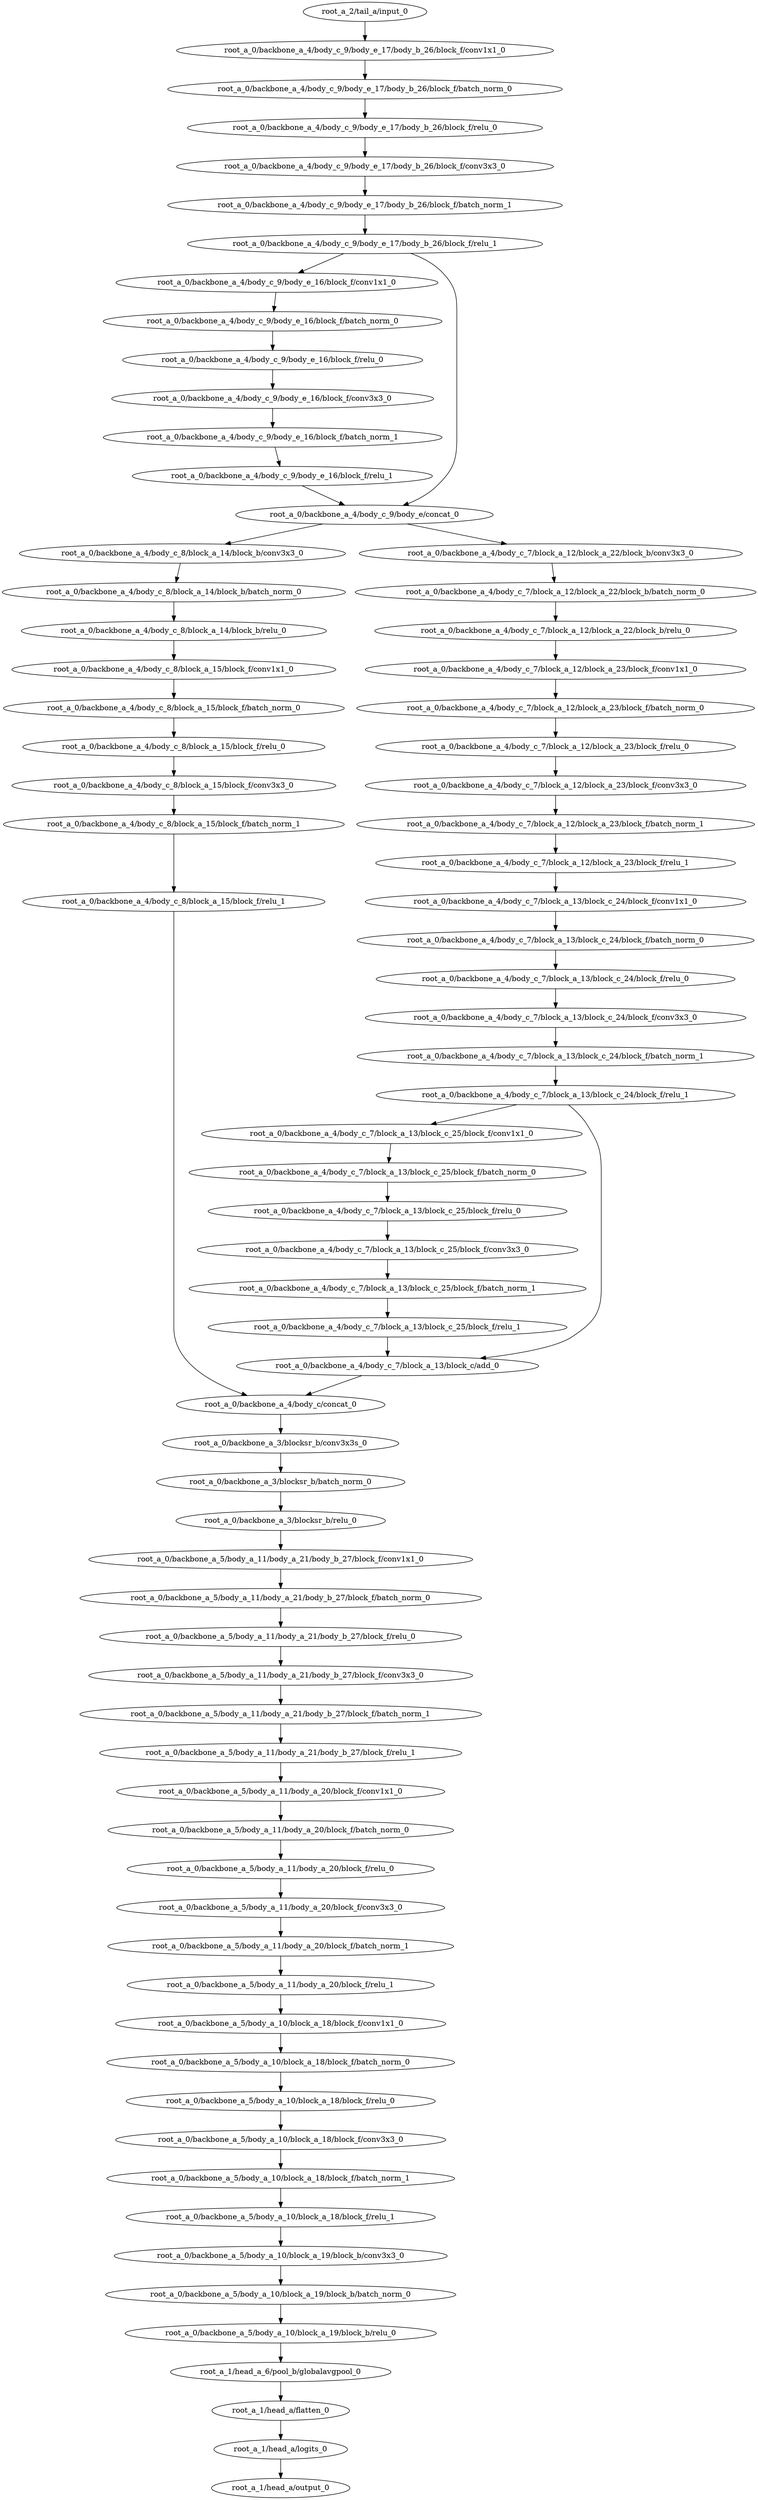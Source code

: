 digraph root_a {
	"root_a_2/tail_a/input_0"
	"root_a_0/backbone_a_4/body_c_9/body_e_17/body_b_26/block_f/conv1x1_0"
	"root_a_0/backbone_a_4/body_c_9/body_e_17/body_b_26/block_f/batch_norm_0"
	"root_a_0/backbone_a_4/body_c_9/body_e_17/body_b_26/block_f/relu_0"
	"root_a_0/backbone_a_4/body_c_9/body_e_17/body_b_26/block_f/conv3x3_0"
	"root_a_0/backbone_a_4/body_c_9/body_e_17/body_b_26/block_f/batch_norm_1"
	"root_a_0/backbone_a_4/body_c_9/body_e_17/body_b_26/block_f/relu_1"
	"root_a_0/backbone_a_4/body_c_9/body_e_16/block_f/conv1x1_0"
	"root_a_0/backbone_a_4/body_c_9/body_e_16/block_f/batch_norm_0"
	"root_a_0/backbone_a_4/body_c_9/body_e_16/block_f/relu_0"
	"root_a_0/backbone_a_4/body_c_9/body_e_16/block_f/conv3x3_0"
	"root_a_0/backbone_a_4/body_c_9/body_e_16/block_f/batch_norm_1"
	"root_a_0/backbone_a_4/body_c_9/body_e_16/block_f/relu_1"
	"root_a_0/backbone_a_4/body_c_9/body_e/concat_0"
	"root_a_0/backbone_a_4/body_c_8/block_a_14/block_b/conv3x3_0"
	"root_a_0/backbone_a_4/body_c_8/block_a_14/block_b/batch_norm_0"
	"root_a_0/backbone_a_4/body_c_8/block_a_14/block_b/relu_0"
	"root_a_0/backbone_a_4/body_c_8/block_a_15/block_f/conv1x1_0"
	"root_a_0/backbone_a_4/body_c_8/block_a_15/block_f/batch_norm_0"
	"root_a_0/backbone_a_4/body_c_8/block_a_15/block_f/relu_0"
	"root_a_0/backbone_a_4/body_c_8/block_a_15/block_f/conv3x3_0"
	"root_a_0/backbone_a_4/body_c_8/block_a_15/block_f/batch_norm_1"
	"root_a_0/backbone_a_4/body_c_8/block_a_15/block_f/relu_1"
	"root_a_0/backbone_a_4/body_c_7/block_a_12/block_a_22/block_b/conv3x3_0"
	"root_a_0/backbone_a_4/body_c_7/block_a_12/block_a_22/block_b/batch_norm_0"
	"root_a_0/backbone_a_4/body_c_7/block_a_12/block_a_22/block_b/relu_0"
	"root_a_0/backbone_a_4/body_c_7/block_a_12/block_a_23/block_f/conv1x1_0"
	"root_a_0/backbone_a_4/body_c_7/block_a_12/block_a_23/block_f/batch_norm_0"
	"root_a_0/backbone_a_4/body_c_7/block_a_12/block_a_23/block_f/relu_0"
	"root_a_0/backbone_a_4/body_c_7/block_a_12/block_a_23/block_f/conv3x3_0"
	"root_a_0/backbone_a_4/body_c_7/block_a_12/block_a_23/block_f/batch_norm_1"
	"root_a_0/backbone_a_4/body_c_7/block_a_12/block_a_23/block_f/relu_1"
	"root_a_0/backbone_a_4/body_c_7/block_a_13/block_c_24/block_f/conv1x1_0"
	"root_a_0/backbone_a_4/body_c_7/block_a_13/block_c_24/block_f/batch_norm_0"
	"root_a_0/backbone_a_4/body_c_7/block_a_13/block_c_24/block_f/relu_0"
	"root_a_0/backbone_a_4/body_c_7/block_a_13/block_c_24/block_f/conv3x3_0"
	"root_a_0/backbone_a_4/body_c_7/block_a_13/block_c_24/block_f/batch_norm_1"
	"root_a_0/backbone_a_4/body_c_7/block_a_13/block_c_24/block_f/relu_1"
	"root_a_0/backbone_a_4/body_c_7/block_a_13/block_c_25/block_f/conv1x1_0"
	"root_a_0/backbone_a_4/body_c_7/block_a_13/block_c_25/block_f/batch_norm_0"
	"root_a_0/backbone_a_4/body_c_7/block_a_13/block_c_25/block_f/relu_0"
	"root_a_0/backbone_a_4/body_c_7/block_a_13/block_c_25/block_f/conv3x3_0"
	"root_a_0/backbone_a_4/body_c_7/block_a_13/block_c_25/block_f/batch_norm_1"
	"root_a_0/backbone_a_4/body_c_7/block_a_13/block_c_25/block_f/relu_1"
	"root_a_0/backbone_a_4/body_c_7/block_a_13/block_c/add_0"
	"root_a_0/backbone_a_4/body_c/concat_0"
	"root_a_0/backbone_a_3/blocksr_b/conv3x3s_0"
	"root_a_0/backbone_a_3/blocksr_b/batch_norm_0"
	"root_a_0/backbone_a_3/blocksr_b/relu_0"
	"root_a_0/backbone_a_5/body_a_11/body_a_21/body_b_27/block_f/conv1x1_0"
	"root_a_0/backbone_a_5/body_a_11/body_a_21/body_b_27/block_f/batch_norm_0"
	"root_a_0/backbone_a_5/body_a_11/body_a_21/body_b_27/block_f/relu_0"
	"root_a_0/backbone_a_5/body_a_11/body_a_21/body_b_27/block_f/conv3x3_0"
	"root_a_0/backbone_a_5/body_a_11/body_a_21/body_b_27/block_f/batch_norm_1"
	"root_a_0/backbone_a_5/body_a_11/body_a_21/body_b_27/block_f/relu_1"
	"root_a_0/backbone_a_5/body_a_11/body_a_20/block_f/conv1x1_0"
	"root_a_0/backbone_a_5/body_a_11/body_a_20/block_f/batch_norm_0"
	"root_a_0/backbone_a_5/body_a_11/body_a_20/block_f/relu_0"
	"root_a_0/backbone_a_5/body_a_11/body_a_20/block_f/conv3x3_0"
	"root_a_0/backbone_a_5/body_a_11/body_a_20/block_f/batch_norm_1"
	"root_a_0/backbone_a_5/body_a_11/body_a_20/block_f/relu_1"
	"root_a_0/backbone_a_5/body_a_10/block_a_18/block_f/conv1x1_0"
	"root_a_0/backbone_a_5/body_a_10/block_a_18/block_f/batch_norm_0"
	"root_a_0/backbone_a_5/body_a_10/block_a_18/block_f/relu_0"
	"root_a_0/backbone_a_5/body_a_10/block_a_18/block_f/conv3x3_0"
	"root_a_0/backbone_a_5/body_a_10/block_a_18/block_f/batch_norm_1"
	"root_a_0/backbone_a_5/body_a_10/block_a_18/block_f/relu_1"
	"root_a_0/backbone_a_5/body_a_10/block_a_19/block_b/conv3x3_0"
	"root_a_0/backbone_a_5/body_a_10/block_a_19/block_b/batch_norm_0"
	"root_a_0/backbone_a_5/body_a_10/block_a_19/block_b/relu_0"
	"root_a_1/head_a_6/pool_b/globalavgpool_0"
	"root_a_1/head_a/flatten_0"
	"root_a_1/head_a/logits_0"
	"root_a_1/head_a/output_0"

	"root_a_2/tail_a/input_0" -> "root_a_0/backbone_a_4/body_c_9/body_e_17/body_b_26/block_f/conv1x1_0"
	"root_a_0/backbone_a_4/body_c_9/body_e_17/body_b_26/block_f/conv1x1_0" -> "root_a_0/backbone_a_4/body_c_9/body_e_17/body_b_26/block_f/batch_norm_0"
	"root_a_0/backbone_a_4/body_c_9/body_e_17/body_b_26/block_f/batch_norm_0" -> "root_a_0/backbone_a_4/body_c_9/body_e_17/body_b_26/block_f/relu_0"
	"root_a_0/backbone_a_4/body_c_9/body_e_17/body_b_26/block_f/relu_0" -> "root_a_0/backbone_a_4/body_c_9/body_e_17/body_b_26/block_f/conv3x3_0"
	"root_a_0/backbone_a_4/body_c_9/body_e_17/body_b_26/block_f/conv3x3_0" -> "root_a_0/backbone_a_4/body_c_9/body_e_17/body_b_26/block_f/batch_norm_1"
	"root_a_0/backbone_a_4/body_c_9/body_e_17/body_b_26/block_f/batch_norm_1" -> "root_a_0/backbone_a_4/body_c_9/body_e_17/body_b_26/block_f/relu_1"
	"root_a_0/backbone_a_4/body_c_9/body_e_17/body_b_26/block_f/relu_1" -> "root_a_0/backbone_a_4/body_c_9/body_e_16/block_f/conv1x1_0"
	"root_a_0/backbone_a_4/body_c_9/body_e_16/block_f/conv1x1_0" -> "root_a_0/backbone_a_4/body_c_9/body_e_16/block_f/batch_norm_0"
	"root_a_0/backbone_a_4/body_c_9/body_e_16/block_f/batch_norm_0" -> "root_a_0/backbone_a_4/body_c_9/body_e_16/block_f/relu_0"
	"root_a_0/backbone_a_4/body_c_9/body_e_16/block_f/relu_0" -> "root_a_0/backbone_a_4/body_c_9/body_e_16/block_f/conv3x3_0"
	"root_a_0/backbone_a_4/body_c_9/body_e_16/block_f/conv3x3_0" -> "root_a_0/backbone_a_4/body_c_9/body_e_16/block_f/batch_norm_1"
	"root_a_0/backbone_a_4/body_c_9/body_e_16/block_f/batch_norm_1" -> "root_a_0/backbone_a_4/body_c_9/body_e_16/block_f/relu_1"
	"root_a_0/backbone_a_4/body_c_9/body_e_17/body_b_26/block_f/relu_1" -> "root_a_0/backbone_a_4/body_c_9/body_e/concat_0"
	"root_a_0/backbone_a_4/body_c_9/body_e_16/block_f/relu_1" -> "root_a_0/backbone_a_4/body_c_9/body_e/concat_0"
	"root_a_0/backbone_a_4/body_c_9/body_e/concat_0" -> "root_a_0/backbone_a_4/body_c_8/block_a_14/block_b/conv3x3_0"
	"root_a_0/backbone_a_4/body_c_8/block_a_14/block_b/conv3x3_0" -> "root_a_0/backbone_a_4/body_c_8/block_a_14/block_b/batch_norm_0"
	"root_a_0/backbone_a_4/body_c_8/block_a_14/block_b/batch_norm_0" -> "root_a_0/backbone_a_4/body_c_8/block_a_14/block_b/relu_0"
	"root_a_0/backbone_a_4/body_c_8/block_a_14/block_b/relu_0" -> "root_a_0/backbone_a_4/body_c_8/block_a_15/block_f/conv1x1_0"
	"root_a_0/backbone_a_4/body_c_8/block_a_15/block_f/conv1x1_0" -> "root_a_0/backbone_a_4/body_c_8/block_a_15/block_f/batch_norm_0"
	"root_a_0/backbone_a_4/body_c_8/block_a_15/block_f/batch_norm_0" -> "root_a_0/backbone_a_4/body_c_8/block_a_15/block_f/relu_0"
	"root_a_0/backbone_a_4/body_c_8/block_a_15/block_f/relu_0" -> "root_a_0/backbone_a_4/body_c_8/block_a_15/block_f/conv3x3_0"
	"root_a_0/backbone_a_4/body_c_8/block_a_15/block_f/conv3x3_0" -> "root_a_0/backbone_a_4/body_c_8/block_a_15/block_f/batch_norm_1"
	"root_a_0/backbone_a_4/body_c_8/block_a_15/block_f/batch_norm_1" -> "root_a_0/backbone_a_4/body_c_8/block_a_15/block_f/relu_1"
	"root_a_0/backbone_a_4/body_c_9/body_e/concat_0" -> "root_a_0/backbone_a_4/body_c_7/block_a_12/block_a_22/block_b/conv3x3_0"
	"root_a_0/backbone_a_4/body_c_7/block_a_12/block_a_22/block_b/conv3x3_0" -> "root_a_0/backbone_a_4/body_c_7/block_a_12/block_a_22/block_b/batch_norm_0"
	"root_a_0/backbone_a_4/body_c_7/block_a_12/block_a_22/block_b/batch_norm_0" -> "root_a_0/backbone_a_4/body_c_7/block_a_12/block_a_22/block_b/relu_0"
	"root_a_0/backbone_a_4/body_c_7/block_a_12/block_a_22/block_b/relu_0" -> "root_a_0/backbone_a_4/body_c_7/block_a_12/block_a_23/block_f/conv1x1_0"
	"root_a_0/backbone_a_4/body_c_7/block_a_12/block_a_23/block_f/conv1x1_0" -> "root_a_0/backbone_a_4/body_c_7/block_a_12/block_a_23/block_f/batch_norm_0"
	"root_a_0/backbone_a_4/body_c_7/block_a_12/block_a_23/block_f/batch_norm_0" -> "root_a_0/backbone_a_4/body_c_7/block_a_12/block_a_23/block_f/relu_0"
	"root_a_0/backbone_a_4/body_c_7/block_a_12/block_a_23/block_f/relu_0" -> "root_a_0/backbone_a_4/body_c_7/block_a_12/block_a_23/block_f/conv3x3_0"
	"root_a_0/backbone_a_4/body_c_7/block_a_12/block_a_23/block_f/conv3x3_0" -> "root_a_0/backbone_a_4/body_c_7/block_a_12/block_a_23/block_f/batch_norm_1"
	"root_a_0/backbone_a_4/body_c_7/block_a_12/block_a_23/block_f/batch_norm_1" -> "root_a_0/backbone_a_4/body_c_7/block_a_12/block_a_23/block_f/relu_1"
	"root_a_0/backbone_a_4/body_c_7/block_a_12/block_a_23/block_f/relu_1" -> "root_a_0/backbone_a_4/body_c_7/block_a_13/block_c_24/block_f/conv1x1_0"
	"root_a_0/backbone_a_4/body_c_7/block_a_13/block_c_24/block_f/conv1x1_0" -> "root_a_0/backbone_a_4/body_c_7/block_a_13/block_c_24/block_f/batch_norm_0"
	"root_a_0/backbone_a_4/body_c_7/block_a_13/block_c_24/block_f/batch_norm_0" -> "root_a_0/backbone_a_4/body_c_7/block_a_13/block_c_24/block_f/relu_0"
	"root_a_0/backbone_a_4/body_c_7/block_a_13/block_c_24/block_f/relu_0" -> "root_a_0/backbone_a_4/body_c_7/block_a_13/block_c_24/block_f/conv3x3_0"
	"root_a_0/backbone_a_4/body_c_7/block_a_13/block_c_24/block_f/conv3x3_0" -> "root_a_0/backbone_a_4/body_c_7/block_a_13/block_c_24/block_f/batch_norm_1"
	"root_a_0/backbone_a_4/body_c_7/block_a_13/block_c_24/block_f/batch_norm_1" -> "root_a_0/backbone_a_4/body_c_7/block_a_13/block_c_24/block_f/relu_1"
	"root_a_0/backbone_a_4/body_c_7/block_a_13/block_c_24/block_f/relu_1" -> "root_a_0/backbone_a_4/body_c_7/block_a_13/block_c_25/block_f/conv1x1_0"
	"root_a_0/backbone_a_4/body_c_7/block_a_13/block_c_25/block_f/conv1x1_0" -> "root_a_0/backbone_a_4/body_c_7/block_a_13/block_c_25/block_f/batch_norm_0"
	"root_a_0/backbone_a_4/body_c_7/block_a_13/block_c_25/block_f/batch_norm_0" -> "root_a_0/backbone_a_4/body_c_7/block_a_13/block_c_25/block_f/relu_0"
	"root_a_0/backbone_a_4/body_c_7/block_a_13/block_c_25/block_f/relu_0" -> "root_a_0/backbone_a_4/body_c_7/block_a_13/block_c_25/block_f/conv3x3_0"
	"root_a_0/backbone_a_4/body_c_7/block_a_13/block_c_25/block_f/conv3x3_0" -> "root_a_0/backbone_a_4/body_c_7/block_a_13/block_c_25/block_f/batch_norm_1"
	"root_a_0/backbone_a_4/body_c_7/block_a_13/block_c_25/block_f/batch_norm_1" -> "root_a_0/backbone_a_4/body_c_7/block_a_13/block_c_25/block_f/relu_1"
	"root_a_0/backbone_a_4/body_c_7/block_a_13/block_c_25/block_f/relu_1" -> "root_a_0/backbone_a_4/body_c_7/block_a_13/block_c/add_0"
	"root_a_0/backbone_a_4/body_c_7/block_a_13/block_c_24/block_f/relu_1" -> "root_a_0/backbone_a_4/body_c_7/block_a_13/block_c/add_0"
	"root_a_0/backbone_a_4/body_c_8/block_a_15/block_f/relu_1" -> "root_a_0/backbone_a_4/body_c/concat_0"
	"root_a_0/backbone_a_4/body_c_7/block_a_13/block_c/add_0" -> "root_a_0/backbone_a_4/body_c/concat_0"
	"root_a_0/backbone_a_4/body_c/concat_0" -> "root_a_0/backbone_a_3/blocksr_b/conv3x3s_0"
	"root_a_0/backbone_a_3/blocksr_b/conv3x3s_0" -> "root_a_0/backbone_a_3/blocksr_b/batch_norm_0"
	"root_a_0/backbone_a_3/blocksr_b/batch_norm_0" -> "root_a_0/backbone_a_3/blocksr_b/relu_0"
	"root_a_0/backbone_a_3/blocksr_b/relu_0" -> "root_a_0/backbone_a_5/body_a_11/body_a_21/body_b_27/block_f/conv1x1_0"
	"root_a_0/backbone_a_5/body_a_11/body_a_21/body_b_27/block_f/conv1x1_0" -> "root_a_0/backbone_a_5/body_a_11/body_a_21/body_b_27/block_f/batch_norm_0"
	"root_a_0/backbone_a_5/body_a_11/body_a_21/body_b_27/block_f/batch_norm_0" -> "root_a_0/backbone_a_5/body_a_11/body_a_21/body_b_27/block_f/relu_0"
	"root_a_0/backbone_a_5/body_a_11/body_a_21/body_b_27/block_f/relu_0" -> "root_a_0/backbone_a_5/body_a_11/body_a_21/body_b_27/block_f/conv3x3_0"
	"root_a_0/backbone_a_5/body_a_11/body_a_21/body_b_27/block_f/conv3x3_0" -> "root_a_0/backbone_a_5/body_a_11/body_a_21/body_b_27/block_f/batch_norm_1"
	"root_a_0/backbone_a_5/body_a_11/body_a_21/body_b_27/block_f/batch_norm_1" -> "root_a_0/backbone_a_5/body_a_11/body_a_21/body_b_27/block_f/relu_1"
	"root_a_0/backbone_a_5/body_a_11/body_a_21/body_b_27/block_f/relu_1" -> "root_a_0/backbone_a_5/body_a_11/body_a_20/block_f/conv1x1_0"
	"root_a_0/backbone_a_5/body_a_11/body_a_20/block_f/conv1x1_0" -> "root_a_0/backbone_a_5/body_a_11/body_a_20/block_f/batch_norm_0"
	"root_a_0/backbone_a_5/body_a_11/body_a_20/block_f/batch_norm_0" -> "root_a_0/backbone_a_5/body_a_11/body_a_20/block_f/relu_0"
	"root_a_0/backbone_a_5/body_a_11/body_a_20/block_f/relu_0" -> "root_a_0/backbone_a_5/body_a_11/body_a_20/block_f/conv3x3_0"
	"root_a_0/backbone_a_5/body_a_11/body_a_20/block_f/conv3x3_0" -> "root_a_0/backbone_a_5/body_a_11/body_a_20/block_f/batch_norm_1"
	"root_a_0/backbone_a_5/body_a_11/body_a_20/block_f/batch_norm_1" -> "root_a_0/backbone_a_5/body_a_11/body_a_20/block_f/relu_1"
	"root_a_0/backbone_a_5/body_a_11/body_a_20/block_f/relu_1" -> "root_a_0/backbone_a_5/body_a_10/block_a_18/block_f/conv1x1_0"
	"root_a_0/backbone_a_5/body_a_10/block_a_18/block_f/conv1x1_0" -> "root_a_0/backbone_a_5/body_a_10/block_a_18/block_f/batch_norm_0"
	"root_a_0/backbone_a_5/body_a_10/block_a_18/block_f/batch_norm_0" -> "root_a_0/backbone_a_5/body_a_10/block_a_18/block_f/relu_0"
	"root_a_0/backbone_a_5/body_a_10/block_a_18/block_f/relu_0" -> "root_a_0/backbone_a_5/body_a_10/block_a_18/block_f/conv3x3_0"
	"root_a_0/backbone_a_5/body_a_10/block_a_18/block_f/conv3x3_0" -> "root_a_0/backbone_a_5/body_a_10/block_a_18/block_f/batch_norm_1"
	"root_a_0/backbone_a_5/body_a_10/block_a_18/block_f/batch_norm_1" -> "root_a_0/backbone_a_5/body_a_10/block_a_18/block_f/relu_1"
	"root_a_0/backbone_a_5/body_a_10/block_a_18/block_f/relu_1" -> "root_a_0/backbone_a_5/body_a_10/block_a_19/block_b/conv3x3_0"
	"root_a_0/backbone_a_5/body_a_10/block_a_19/block_b/conv3x3_0" -> "root_a_0/backbone_a_5/body_a_10/block_a_19/block_b/batch_norm_0"
	"root_a_0/backbone_a_5/body_a_10/block_a_19/block_b/batch_norm_0" -> "root_a_0/backbone_a_5/body_a_10/block_a_19/block_b/relu_0"
	"root_a_0/backbone_a_5/body_a_10/block_a_19/block_b/relu_0" -> "root_a_1/head_a_6/pool_b/globalavgpool_0"
	"root_a_1/head_a_6/pool_b/globalavgpool_0" -> "root_a_1/head_a/flatten_0"
	"root_a_1/head_a/flatten_0" -> "root_a_1/head_a/logits_0"
	"root_a_1/head_a/logits_0" -> "root_a_1/head_a/output_0"

}